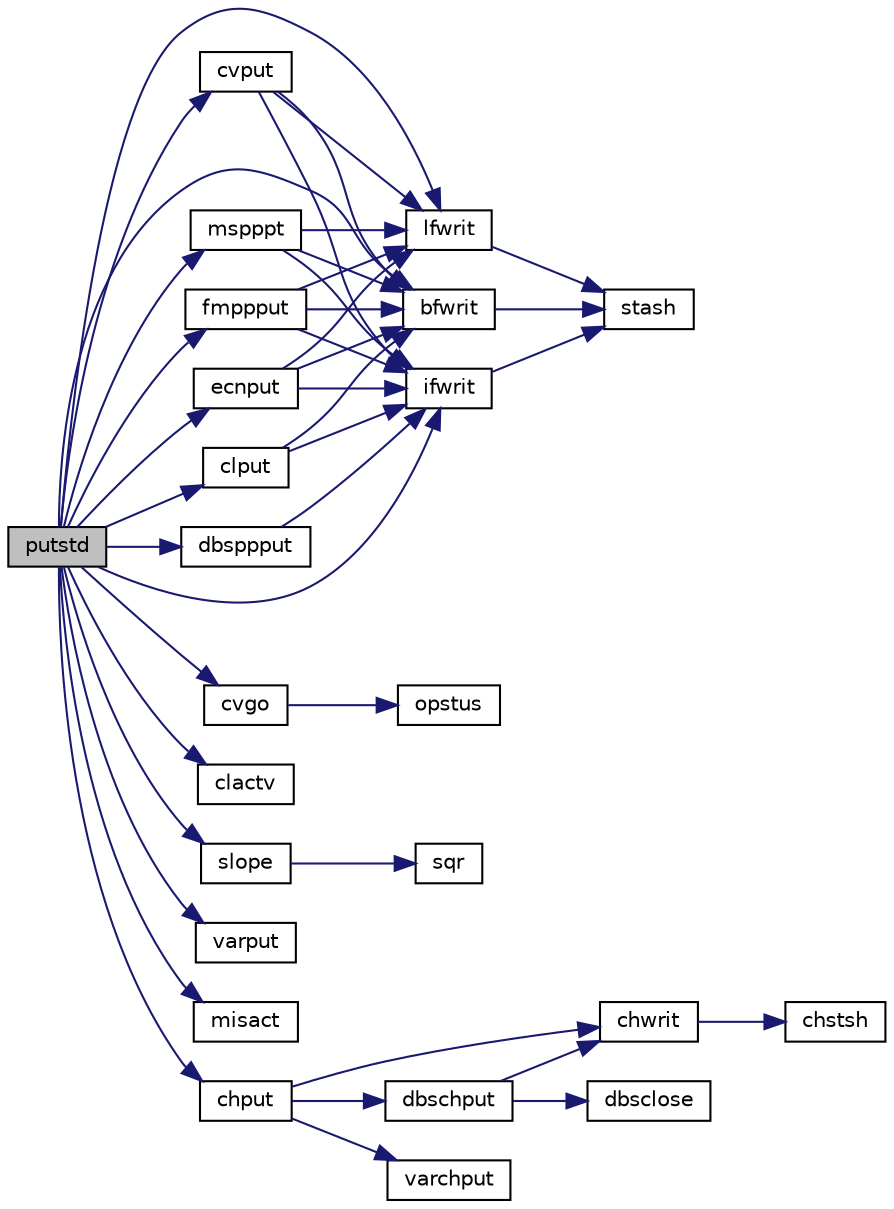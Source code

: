digraph "putstd"
{
  edge [fontname="Helvetica",fontsize="10",labelfontname="Helvetica",labelfontsize="10"];
  node [fontname="Helvetica",fontsize="10",shape=record];
  rankdir="LR";
  Node1 [label="putstd",height=0.2,width=0.4,color="black", fillcolor="grey75", style="filled", fontcolor="black"];
  Node1 -> Node2 [color="midnightblue",fontsize="10",style="solid",fontname="Helvetica"];
  Node2 [label="ifwrit",height=0.2,width=0.4,color="black", fillcolor="white", style="filled",URL="$putgetsubs_8f.html#a3cd4a9559d862ea6df3c442238be9728"];
  Node2 -> Node3 [color="midnightblue",fontsize="10",style="solid",fontname="Helvetica"];
  Node3 [label="stash",height=0.2,width=0.4,color="black", fillcolor="white", style="filled",URL="$stash_8f.html#a47f96cfcf0b52c1121a42dd3e15f5f7e"];
  Node1 -> Node4 [color="midnightblue",fontsize="10",style="solid",fontname="Helvetica"];
  Node4 [label="cvgo",height=0.2,width=0.4,color="black", fillcolor="white", style="filled",URL="$cvgo_8f.html#a198e8fab901513459ce05248f4ef563c"];
  Node4 -> Node5 [color="midnightblue",fontsize="10",style="solid",fontname="Helvetica"];
  Node5 [label="opstus",height=0.2,width=0.4,color="black", fillcolor="white", style="filled",URL="$opstus_8f.html#a2ba04a222a41f42068dd870eb6f0f1d0"];
  Node1 -> Node6 [color="midnightblue",fontsize="10",style="solid",fontname="Helvetica"];
  Node6 [label="clactv",height=0.2,width=0.4,color="black", fillcolor="white", style="filled",URL="$clputget_8f.html#ac4944506fce4a3624ef2911062f1432c"];
  Node1 -> Node7 [color="midnightblue",fontsize="10",style="solid",fontname="Helvetica"];
  Node7 [label="lfwrit",height=0.2,width=0.4,color="black", fillcolor="white", style="filled",URL="$putgetsubs_8f.html#a8b435043b7af6c04d8198e1100857d34"];
  Node7 -> Node3 [color="midnightblue",fontsize="10",style="solid",fontname="Helvetica"];
  Node1 -> Node8 [color="midnightblue",fontsize="10",style="solid",fontname="Helvetica"];
  Node8 [label="slope",height=0.2,width=0.4,color="black", fillcolor="white", style="filled",URL="$fof__soi_8c.html#ac490823ca6d42e8898c5254c70a316ff"];
  Node8 -> Node9 [color="midnightblue",fontsize="10",style="solid",fontname="Helvetica"];
  Node9 [label="sqr",height=0.2,width=0.4,color="black", fillcolor="white", style="filled",URL="$fof__soi_8c.html#a1a35cac9977f5ee55e3378655cb905d4"];
  Node1 -> Node10 [color="midnightblue",fontsize="10",style="solid",fontname="Helvetica"];
  Node10 [label="bfwrit",height=0.2,width=0.4,color="black", fillcolor="white", style="filled",URL="$putgetsubs_8f.html#ac1bf78e167b5695a26783509367746f8"];
  Node10 -> Node3 [color="midnightblue",fontsize="10",style="solid",fontname="Helvetica"];
  Node1 -> Node11 [color="midnightblue",fontsize="10",style="solid",fontname="Helvetica"];
  Node11 [label="varput",height=0.2,width=0.4,color="black", fillcolor="white", style="filled",URL="$varput_8f.html#ae2cbed7d506f8852ee59fa5217c38c72"];
  Node1 -> Node12 [color="midnightblue",fontsize="10",style="solid",fontname="Helvetica"];
  Node12 [label="cvput",height=0.2,width=0.4,color="black", fillcolor="white", style="filled",URL="$cvput_8f.html#a5dc6d0421a169f9b818b2e40b6c4554b"];
  Node12 -> Node2 [color="midnightblue",fontsize="10",style="solid",fontname="Helvetica"];
  Node12 -> Node7 [color="midnightblue",fontsize="10",style="solid",fontname="Helvetica"];
  Node12 -> Node10 [color="midnightblue",fontsize="10",style="solid",fontname="Helvetica"];
  Node1 -> Node13 [color="midnightblue",fontsize="10",style="solid",fontname="Helvetica"];
  Node13 [label="misact",height=0.2,width=0.4,color="black", fillcolor="white", style="filled",URL="$misact_8f.html#a79a9f8718b51ed1fa7b080cef84af964"];
  Node1 -> Node14 [color="midnightblue",fontsize="10",style="solid",fontname="Helvetica"];
  Node14 [label="mspppt",height=0.2,width=0.4,color="black", fillcolor="white", style="filled",URL="$mspppt_8f.html#aa83e1d5347da83c16ad16e1dfad514b4"];
  Node14 -> Node7 [color="midnightblue",fontsize="10",style="solid",fontname="Helvetica"];
  Node14 -> Node10 [color="midnightblue",fontsize="10",style="solid",fontname="Helvetica"];
  Node14 -> Node2 [color="midnightblue",fontsize="10",style="solid",fontname="Helvetica"];
  Node1 -> Node15 [color="midnightblue",fontsize="10",style="solid",fontname="Helvetica"];
  Node15 [label="fmppput",height=0.2,width=0.4,color="black", fillcolor="white", style="filled",URL="$fmppput_8f.html#a56df4134c9a6cf800cf52a98f0145759"];
  Node15 -> Node2 [color="midnightblue",fontsize="10",style="solid",fontname="Helvetica"];
  Node15 -> Node7 [color="midnightblue",fontsize="10",style="solid",fontname="Helvetica"];
  Node15 -> Node10 [color="midnightblue",fontsize="10",style="solid",fontname="Helvetica"];
  Node1 -> Node16 [color="midnightblue",fontsize="10",style="solid",fontname="Helvetica"];
  Node16 [label="ecnput",height=0.2,width=0.4,color="black", fillcolor="white", style="filled",URL="$ecnput_8f.html#a3183458c9c2ffa033d4a2eff592d5e95"];
  Node16 -> Node2 [color="midnightblue",fontsize="10",style="solid",fontname="Helvetica"];
  Node16 -> Node7 [color="midnightblue",fontsize="10",style="solid",fontname="Helvetica"];
  Node16 -> Node10 [color="midnightblue",fontsize="10",style="solid",fontname="Helvetica"];
  Node1 -> Node17 [color="midnightblue",fontsize="10",style="solid",fontname="Helvetica"];
  Node17 [label="dbsppput",height=0.2,width=0.4,color="black", fillcolor="white", style="filled",URL="$dbsppput_8f.html#a93f9ca74ef2e29cb1a3de3849a46c9eb"];
  Node17 -> Node2 [color="midnightblue",fontsize="10",style="solid",fontname="Helvetica"];
  Node1 -> Node18 [color="midnightblue",fontsize="10",style="solid",fontname="Helvetica"];
  Node18 [label="clput",height=0.2,width=0.4,color="black", fillcolor="white", style="filled",URL="$clputget_8f.html#ac604c456a2a16f37421c9bdbc5dd9c11"];
  Node18 -> Node2 [color="midnightblue",fontsize="10",style="solid",fontname="Helvetica"];
  Node18 -> Node10 [color="midnightblue",fontsize="10",style="solid",fontname="Helvetica"];
  Node1 -> Node19 [color="midnightblue",fontsize="10",style="solid",fontname="Helvetica"];
  Node19 [label="chput",height=0.2,width=0.4,color="black", fillcolor="white", style="filled",URL="$chput_8f.html#aa8c2de53d908e8d4c828dec2c2e2e0b4"];
  Node19 -> Node20 [color="midnightblue",fontsize="10",style="solid",fontname="Helvetica"];
  Node20 [label="chwrit",height=0.2,width=0.4,color="black", fillcolor="white", style="filled",URL="$putgetsubs_8f.html#a6c3081883acca99c605423393aa01a39"];
  Node20 -> Node21 [color="midnightblue",fontsize="10",style="solid",fontname="Helvetica"];
  Node21 [label="chstsh",height=0.2,width=0.4,color="black", fillcolor="white", style="filled",URL="$stash_8f.html#adf6ebf8ab747ed06989cc6d96ed7d988"];
  Node19 -> Node22 [color="midnightblue",fontsize="10",style="solid",fontname="Helvetica"];
  Node22 [label="dbschput",height=0.2,width=0.4,color="black", fillcolor="white", style="filled",URL="$dbsppput_8f.html#a10404fefe2bac1c44e0116c7a687a4c3"];
  Node22 -> Node20 [color="midnightblue",fontsize="10",style="solid",fontname="Helvetica"];
  Node22 -> Node23 [color="midnightblue",fontsize="10",style="solid",fontname="Helvetica"];
  Node23 [label="dbsclose",height=0.2,width=0.4,color="black", fillcolor="white", style="filled",URL="$dbsclose_8f.html#aed2197b8dac3e7cc05ea998c5322bca4"];
  Node19 -> Node24 [color="midnightblue",fontsize="10",style="solid",fontname="Helvetica"];
  Node24 [label="varchput",height=0.2,width=0.4,color="black", fillcolor="white", style="filled",URL="$varput_8f.html#ac0dee3c87a59ef6bea78a10c40291e98"];
}
